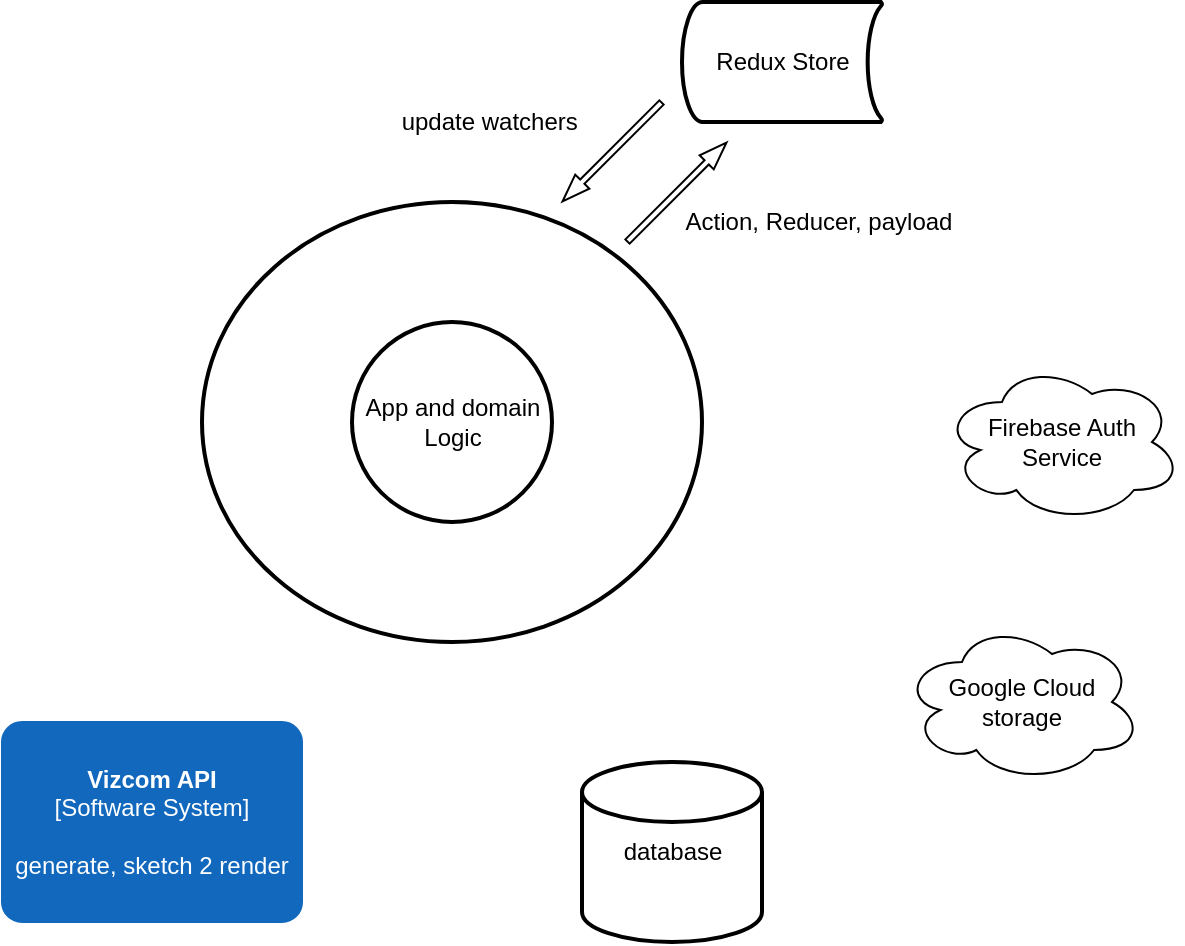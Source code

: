 <mxfile version="14.2.5" type="github">
  <diagram id="kgpKYQtTHZ0yAKxKKP6v" name="Page-1">
    <mxGraphModel dx="1885" dy="1853" grid="1" gridSize="10" guides="1" tooltips="1" connect="1" arrows="1" fold="1" page="1" pageScale="1" pageWidth="850" pageHeight="1100" math="0" shadow="0">
      <root>
        <mxCell id="0" />
        <mxCell id="1" parent="0" />
        <mxCell id="AxKgCEDZifXpMPb4GJsO-2" value="" style="strokeWidth=2;html=1;shape=mxgraph.flowchart.start_2;whiteSpace=wrap;" vertex="1" parent="1">
          <mxGeometry x="320" y="330" width="250" height="220" as="geometry" />
        </mxCell>
        <mxCell id="AxKgCEDZifXpMPb4GJsO-1" value="" style="strokeWidth=2;html=1;shape=mxgraph.flowchart.start_2;whiteSpace=wrap;" vertex="1" parent="1">
          <mxGeometry x="395" y="390" width="100" height="100" as="geometry" />
        </mxCell>
        <mxCell id="AxKgCEDZifXpMPb4GJsO-9" value="App and domain&lt;br&gt;Logic" style="text;html=1;align=center;verticalAlign=middle;resizable=0;points=[];autosize=1;" vertex="1" parent="1">
          <mxGeometry x="395" y="425" width="100" height="30" as="geometry" />
        </mxCell>
        <object placeholders="1" c4Name="Vizcom API" c4Type="Software System" c4Description="generate, sketch 2 render&#xa;" label="&lt;b&gt;%c4Name%&lt;/b&gt;&lt;div&gt;[%c4Type%]&lt;/div&gt;&lt;br&gt;&lt;div&gt;%c4Description%&lt;/div&gt;" id="AxKgCEDZifXpMPb4GJsO-11">
          <mxCell style="rounded=1;whiteSpace=wrap;html=1;labelBackgroundColor=none;fillColor=#1168BD;fontColor=#ffffff;align=center;arcSize=10;strokeColor=#1168BD;metaEdit=1;metaData={&quot;c4Type&quot;:{&quot;editable&quot;:false}};points=[[0.25,0,0],[0.5,0,0],[0.75,0,0],[1,0.25,0],[1,0.5,0],[1,0.75,0],[0.75,1,0],[0.5,1,0],[0.25,1,0],[0,0.75,0],[0,0.5,0],[0,0.25,0]];" vertex="1" parent="1">
            <mxGeometry x="220" y="590" width="150" height="100" as="geometry" />
          </mxCell>
        </object>
        <mxCell id="AxKgCEDZifXpMPb4GJsO-20" value="Firebase Auth&lt;br&gt;Service" style="ellipse;shape=cloud;whiteSpace=wrap;html=1;" vertex="1" parent="1">
          <mxGeometry x="690" y="410" width="120" height="80" as="geometry" />
        </mxCell>
        <mxCell id="AxKgCEDZifXpMPb4GJsO-21" value="" style="group" vertex="1" connectable="0" parent="1">
          <mxGeometry x="560" y="230" width="100" height="60" as="geometry" />
        </mxCell>
        <mxCell id="AxKgCEDZifXpMPb4GJsO-4" value="" style="strokeWidth=2;html=1;shape=mxgraph.flowchart.stored_data;whiteSpace=wrap;" vertex="1" parent="AxKgCEDZifXpMPb4GJsO-21">
          <mxGeometry width="100" height="60" as="geometry" />
        </mxCell>
        <mxCell id="AxKgCEDZifXpMPb4GJsO-5" value="Redux Store" style="text;html=1;align=center;verticalAlign=middle;resizable=0;points=[];autosize=1;" vertex="1" parent="AxKgCEDZifXpMPb4GJsO-21">
          <mxGeometry x="10" y="20" width="80" height="20" as="geometry" />
        </mxCell>
        <mxCell id="AxKgCEDZifXpMPb4GJsO-22" value="" style="group" vertex="1" connectable="0" parent="1">
          <mxGeometry x="510" y="610" width="95" height="90" as="geometry" />
        </mxCell>
        <mxCell id="AxKgCEDZifXpMPb4GJsO-3" value="" style="strokeWidth=2;html=1;shape=mxgraph.flowchart.database;whiteSpace=wrap;" vertex="1" parent="AxKgCEDZifXpMPb4GJsO-22">
          <mxGeometry width="90" height="90" as="geometry" />
        </mxCell>
        <mxCell id="AxKgCEDZifXpMPb4GJsO-6" value="database&lt;br&gt;" style="text;html=1;align=center;verticalAlign=middle;resizable=0;points=[];autosize=1;container=1;" vertex="1" collapsed="1" parent="AxKgCEDZifXpMPb4GJsO-22">
          <mxGeometry x="5" y="35" width="80" height="20" as="geometry">
            <mxRectangle x="15" y="35" width="60" height="20" as="alternateBounds" />
          </mxGeometry>
        </mxCell>
        <mxCell id="AxKgCEDZifXpMPb4GJsO-23" value="Google Cloud&lt;br&gt;storage" style="ellipse;shape=cloud;whiteSpace=wrap;html=1;" vertex="1" parent="1">
          <mxGeometry x="670" y="540" width="120" height="80" as="geometry" />
        </mxCell>
        <mxCell id="AxKgCEDZifXpMPb4GJsO-28" value="" style="shape=singleArrow;whiteSpace=wrap;html=1;direction=south;rotation=45;" vertex="1" parent="1">
          <mxGeometry x="520" y="270" width="10" height="70" as="geometry" />
        </mxCell>
        <mxCell id="AxKgCEDZifXpMPb4GJsO-29" value="" style="shape=singleArrow;whiteSpace=wrap;html=1;direction=south;rotation=-135;" vertex="1" parent="1">
          <mxGeometry x="552.5" y="290" width="10" height="70" as="geometry" />
        </mxCell>
        <mxCell id="AxKgCEDZifXpMPb4GJsO-30" value="Action, Reducer, payload" style="text;html=1;align=center;verticalAlign=middle;resizable=0;points=[];autosize=1;rotation=0;" vertex="1" parent="1">
          <mxGeometry x="552.5" y="330" width="150" height="20" as="geometry" />
        </mxCell>
        <mxCell id="AxKgCEDZifXpMPb4GJsO-31" value="update watchers&amp;nbsp;" style="text;html=1;align=center;verticalAlign=middle;resizable=0;points=[];autosize=1;" vertex="1" parent="1">
          <mxGeometry x="410" y="280" width="110" height="20" as="geometry" />
        </mxCell>
      </root>
    </mxGraphModel>
  </diagram>
</mxfile>

